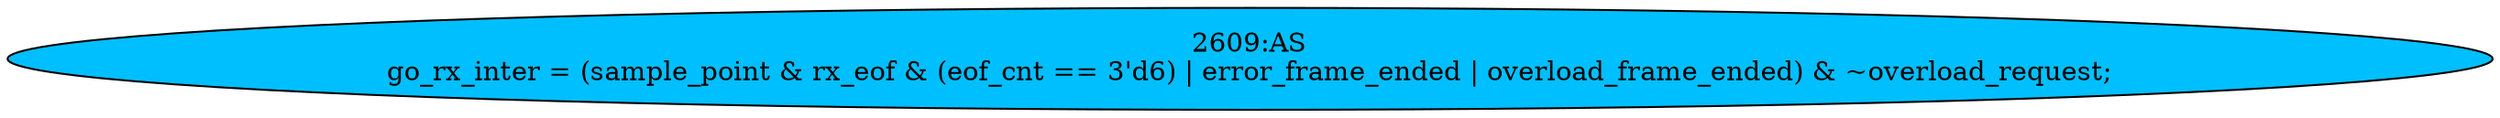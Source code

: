 strict digraph "" {
	node [label="\N"];
	"2609:AS"	 [ast="<pyverilog.vparser.ast.Assign object at 0x7f44f6b75d50>",
		def_var="['go_rx_inter']",
		fillcolor=deepskyblue,
		label="2609:AS
go_rx_inter = (sample_point & rx_eof & (eof_cnt == 3'd6) | error_frame_ended | overload_frame_ended) & ~overload_request;",
		statements="[]",
		style=filled,
		typ=Assign,
		use_var="['sample_point', 'rx_eof', 'eof_cnt', 'error_frame_ended', 'overload_frame_ended', 'overload_request']"];
}
